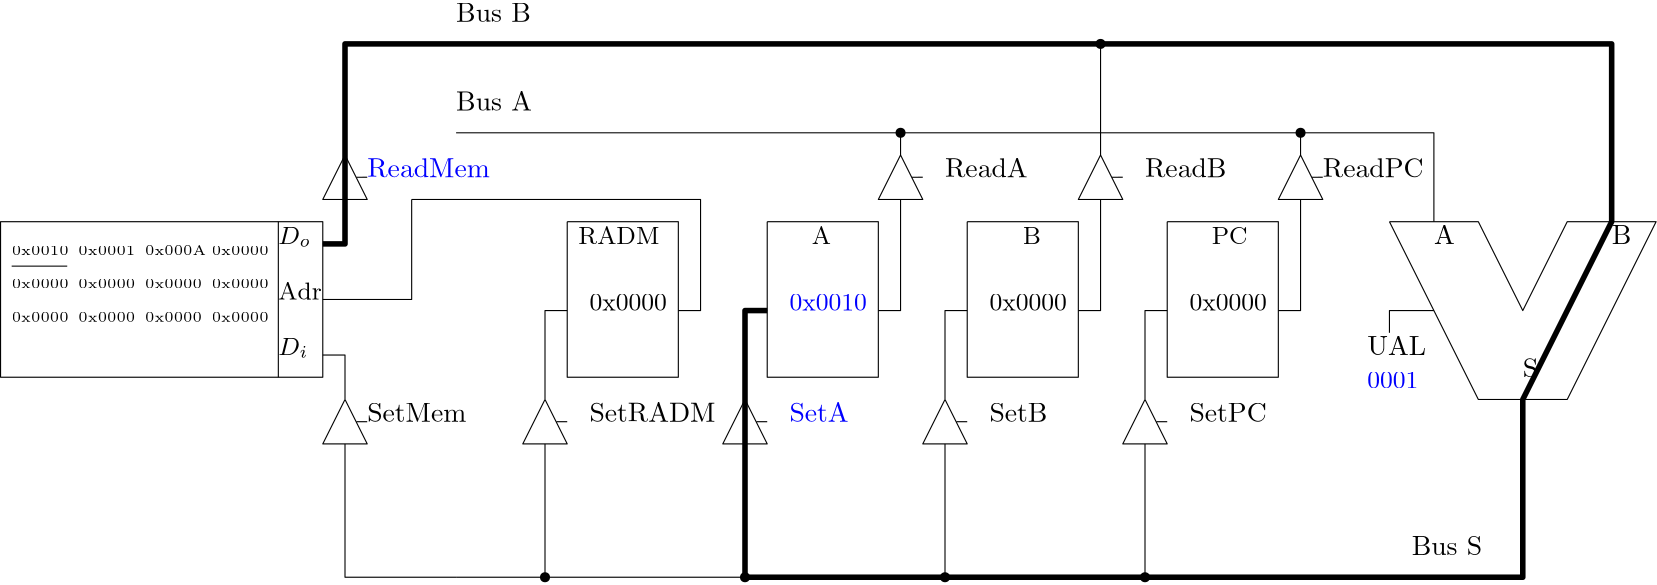<?xml version="1.0"?>
<!DOCTYPE ipe SYSTEM "ipe.dtd">
<ipe version="70107" creator="Ipe 7.1.8">
<info created="D:20150822125759" modified="D:20160901143827"/>
<ipestyle name="basic">
<symbol name="arrow/arc(spx)">
<path stroke="sym-stroke" fill="sym-stroke" pen="sym-pen">
0 0 m
-1 0.333 l
-1 -0.333 l
h
</path>
</symbol>
<symbol name="arrow/farc(spx)">
<path stroke="sym-stroke" fill="white" pen="sym-pen">
0 0 m
-1 0.333 l
-1 -0.333 l
h
</path>
</symbol>
<symbol name="arrow/ptarc(spx)">
<path stroke="sym-stroke" fill="sym-stroke" pen="sym-pen">
0 0 m
-1 0.333 l
-0.8 0 l
-1 -0.333 l
h
</path>
</symbol>
<symbol name="arrow/fptarc(spx)">
<path stroke="sym-stroke" fill="white" pen="sym-pen">
0 0 m
-1 0.333 l
-0.8 0 l
-1 -0.333 l
h
</path>
</symbol>
<symbol name="mark/circle(sx)" transformations="translations">
<path fill="sym-stroke">
0.6 0 0 0.6 0 0 e
0.4 0 0 0.4 0 0 e
</path>
</symbol>
<symbol name="mark/disk(sx)" transformations="translations">
<path fill="sym-stroke">
0.6 0 0 0.6 0 0 e
</path>
</symbol>
<symbol name="mark/fdisk(sfx)" transformations="translations">
<group>
<path fill="sym-fill">
0.5 0 0 0.5 0 0 e
</path>
<path fill="sym-stroke" fillrule="eofill">
0.6 0 0 0.6 0 0 e
0.4 0 0 0.4 0 0 e
</path>
</group>
</symbol>
<symbol name="mark/box(sx)" transformations="translations">
<path fill="sym-stroke" fillrule="eofill">
-0.6 -0.6 m
0.6 -0.6 l
0.6 0.6 l
-0.6 0.6 l
h
-0.4 -0.4 m
0.4 -0.4 l
0.4 0.4 l
-0.4 0.4 l
h
</path>
</symbol>
<symbol name="mark/square(sx)" transformations="translations">
<path fill="sym-stroke">
-0.6 -0.6 m
0.6 -0.6 l
0.6 0.6 l
-0.6 0.6 l
h
</path>
</symbol>
<symbol name="mark/fsquare(sfx)" transformations="translations">
<group>
<path fill="sym-fill">
-0.5 -0.5 m
0.5 -0.5 l
0.5 0.5 l
-0.5 0.5 l
h
</path>
<path fill="sym-stroke" fillrule="eofill">
-0.6 -0.6 m
0.6 -0.6 l
0.6 0.6 l
-0.6 0.6 l
h
-0.4 -0.4 m
0.4 -0.4 l
0.4 0.4 l
-0.4 0.4 l
h
</path>
</group>
</symbol>
<symbol name="mark/cross(sx)" transformations="translations">
<group>
<path fill="sym-stroke">
-0.43 -0.57 m
0.57 0.43 l
0.43 0.57 l
-0.57 -0.43 l
h
</path>
<path fill="sym-stroke">
-0.43 0.57 m
0.57 -0.43 l
0.43 -0.57 l
-0.57 0.43 l
h
</path>
</group>
</symbol>
<symbol name="arrow/fnormal(spx)">
<path stroke="sym-stroke" fill="white" pen="sym-pen">
0 0 m
-1 0.333 l
-1 -0.333 l
h
</path>
</symbol>
<symbol name="arrow/pointed(spx)">
<path stroke="sym-stroke" fill="sym-stroke" pen="sym-pen">
0 0 m
-1 0.333 l
-0.8 0 l
-1 -0.333 l
h
</path>
</symbol>
<symbol name="arrow/fpointed(spx)">
<path stroke="sym-stroke" fill="white" pen="sym-pen">
0 0 m
-1 0.333 l
-0.8 0 l
-1 -0.333 l
h
</path>
</symbol>
<symbol name="arrow/linear(spx)">
<path stroke="sym-stroke" pen="sym-pen">
-1 0.333 m
0 0 l
-1 -0.333 l
</path>
</symbol>
<symbol name="arrow/fdouble(spx)">
<path stroke="sym-stroke" fill="white" pen="sym-pen">
0 0 m
-1 0.333 l
-1 -0.333 l
h
-1 0 m
-2 0.333 l
-2 -0.333 l
h
</path>
</symbol>
<symbol name="arrow/double(spx)">
<path stroke="sym-stroke" fill="sym-stroke" pen="sym-pen">
0 0 m
-1 0.333 l
-1 -0.333 l
h
-1 0 m
-2 0.333 l
-2 -0.333 l
h
</path>
</symbol>
<pen name="heavier" value="0.8"/>
<pen name="fat" value="1.2"/>
<pen name="ultrafat" value="2"/>
<symbolsize name="large" value="5"/>
<symbolsize name="small" value="2"/>
<symbolsize name="tiny" value="1.1"/>
<arrowsize name="large" value="10"/>
<arrowsize name="small" value="5"/>
<arrowsize name="tiny" value="3"/>
<color name="red" value="1 0 0"/>
<color name="green" value="0 1 0"/>
<color name="blue" value="0 0 1"/>
<color name="yellow" value="1 1 0"/>
<color name="orange" value="1 0.647 0"/>
<color name="gold" value="1 0.843 0"/>
<color name="purple" value="0.627 0.125 0.941"/>
<color name="gray" value="0.745"/>
<color name="brown" value="0.647 0.165 0.165"/>
<color name="navy" value="0 0 0.502"/>
<color name="pink" value="1 0.753 0.796"/>
<color name="seagreen" value="0.18 0.545 0.341"/>
<color name="turquoise" value="0.251 0.878 0.816"/>
<color name="violet" value="0.933 0.51 0.933"/>
<color name="darkblue" value="0 0 0.545"/>
<color name="darkcyan" value="0 0.545 0.545"/>
<color name="darkgray" value="0.663"/>
<color name="darkgreen" value="0 0.392 0"/>
<color name="darkmagenta" value="0.545 0 0.545"/>
<color name="darkorange" value="1 0.549 0"/>
<color name="darkred" value="0.545 0 0"/>
<color name="lightblue" value="0.678 0.847 0.902"/>
<color name="lightcyan" value="0.878 1 1"/>
<color name="lightgray" value="0.827"/>
<color name="lightgreen" value="0.565 0.933 0.565"/>
<color name="lightyellow" value="1 1 0.878"/>
<dashstyle name="dashed" value="[4] 0"/>
<dashstyle name="dotted" value="[1 3] 0"/>
<dashstyle name="dash dotted" value="[4 2 1 2] 0"/>
<dashstyle name="dash dot dotted" value="[4 2 1 2 1 2] 0"/>
<textsize name="large" value="\large"/>
<textsize name="small" value="\small"/>
<textsize name="tiny" value="\tiny"/>
<textsize name="Large" value="\Large"/>
<textsize name="LARGE" value="\LARGE"/>
<textsize name="huge" value="\huge"/>
<textsize name="Huge" value="\Huge"/>
<textsize name="footnote" value="\footnotesize"/>
<textstyle name="center" begin="\begin{center}" end="\end{center}"/>
<textstyle name="itemize" begin="\begin{itemize}" end="\end{itemize}"/>
<textstyle name="item" begin="\begin{itemize}\item{}" end="\end{itemize}"/>
<gridsize name="4 pts" value="4"/>
<gridsize name="8 pts (~3 mm)" value="8"/>
<gridsize name="16 pts (~6 mm)" value="16"/>
<gridsize name="32 pts (~12 mm)" value="32"/>
<gridsize name="10 pts (~3.5 mm)" value="10"/>
<gridsize name="20 pts (~7 mm)" value="20"/>
<gridsize name="14 pts (~5 mm)" value="14"/>
<gridsize name="28 pts (~10 mm)" value="28"/>
<gridsize name="56 pts (~20 mm)" value="56"/>
<anglesize name="90 deg" value="90"/>
<anglesize name="60 deg" value="60"/>
<anglesize name="45 deg" value="45"/>
<anglesize name="30 deg" value="30"/>
<anglesize name="22.5 deg" value="22.5"/>
<tiling name="falling" angle="-60" step="4" width="1"/>
<tiling name="rising" angle="30" step="4" width="1"/>
</ipestyle>
<page>
<layer name="alpha"/>
<view layers="alpha" active="alpha"/>
<path layer="alpha" matrix="1 0 0 1 84 0" stroke="black">
416 704 m
448 704 l
464 672 l
480 704 l
512 704 l
480 640 l
448 640 l
416 704 l
</path>
<path matrix="1 0 0 1 84 0" stroke="black">
336 704 m
376 704 l
376 648 l
336 648 l
336 704 l
</path>
<path matrix="1 0 0 1 12 0" stroke="black">
336 704 m
376 704 l
376 648 l
336 648 l
336 704 l
</path>
<path matrix="1 0 0 1 -60 0" stroke="black">
336 704 m
376 704 l
376 648 l
336 648 l
336 704 l
</path>
<path matrix="1 0 0 1 -132 0" stroke="black">
336 704 m
376 704 l
376 648 l
336 648 l
336 704 l
</path>
<path matrix="1 0 0 1 84 0" stroke="black">
312 728 m
304 712 l
320 712 l
312 728 l
</path>
<path matrix="1 0 0 1 84 0" stroke="black">
320 720 m
316.101 719.993 l
</path>
<path matrix="1 0 0 1 156 0" stroke="black">
312 728 m
304 712 l
320 712 l
312 728 l
</path>
<path matrix="1 0 0 1 156 0" stroke="black">
320 720 m
316.101 719.993 l
</path>
<path matrix="1 0 0 1 12 0" stroke="black">
312 728 m
304 712 l
320 712 l
312 728 l
</path>
<path matrix="1 0 0 1 12 0" stroke="black">
320 720 m
316.101 719.993 l
</path>
<path matrix="1 0 0 1 -116 -88" stroke="black">
312 728 m
304 712 l
320 712 l
312 728 l
</path>
<path matrix="1 0 0 1 -116 -88" stroke="black">
320 720 m
316.101 719.993 l
</path>
<path matrix="1 0 0 1 -44 -88" stroke="black">
312 728 m
304 712 l
320 712 l
312 728 l
</path>
<path matrix="1 0 0 1 -44 -88" stroke="black">
320 720 m
316.101 719.993 l
</path>
<path matrix="1 0 0 1 28 -88" stroke="black">
312 728 m
304 712 l
320 712 l
312 728 l
</path>
<path matrix="1 0 0 1 28 -88" stroke="black">
320 720 m
316.101 719.993 l
</path>
<path matrix="1 0 0 1 100 -88" stroke="black">
312 728 m
304 712 l
320 712 l
312 728 l
</path>
<path matrix="1 0 0 1 100 -88" stroke="black">
320 720 m
316.101 719.993 l
</path>
<path stroke="black">
116 704 m
116 648 l
0 648 l
0 704 l
h
</path>
<path matrix="1 0 0 1 84 0" stroke="black">
384 728 m
384 736 l
</path>
<path matrix="1 0 0 1 84 0" stroke="black">
240 728 m
240 736 l
</path>
<path matrix="1 0 0 1 84 0" stroke="black">
312 728 m
312 768 l
</path>
<path matrix="1 0 0 1 36 0" stroke="black">
96 768 m
544 768 l
544 704 l
</path>
<path matrix="1 0 0 1 84 0" stroke="black">
432 704 m
432 736 l
80 736 l
</path>
<use matrix="1 0 0 1 84 0" name="mark/disk(sx)" pos="240 736" size="normal" stroke="black"/>
<use matrix="1 0 0 1 84 0" name="mark/disk(sx)" pos="384 736" size="normal" stroke="black"/>
<use matrix="1 0 0 1 84 0" name="mark/disk(sx)" pos="312 768" size="normal" stroke="black"/>
<path matrix="1 0 0 1 84 0" stroke="black">
464 640 m
464 576 l
80 576 l
</path>
<path matrix="1 0 0 1 84 0" stroke="black">
184 624 m
184 576 l
</path>
<path matrix="1 0 0 1 84 0" stroke="black">
256 624 m
256 576 l
</path>
<path matrix="1 0 0 1 84 0" stroke="black">
328 624 m
328 576 l
</path>
<path matrix="1 0 0 1 84 0" stroke="black">
328 640 m
328 672 l
336 672 l
</path>
<path matrix="1 0 0 1 84 0" stroke="black">
376 672 m
384 672 l
384 712 l
</path>
<path matrix="1 0 0 1 84 0" stroke="black">
304 672 m
312 672 l
312 712 l
</path>
<path matrix="1 0 0 1 84 0" stroke="black">
232 672 m
240 672 l
240 712 l
</path>
<path matrix="1 0 0 1 36 0" stroke="black">
208 672 m
216 672 l
216 712 l
112 712 l
</path>
<path matrix="1 0 0 1 84 0" stroke="black">
112 640 m
112 672 l
120 672 l
</path>
<path matrix="1 0 0 1 84 0" stroke="black">
112 624 m
112 576 l
</path>
<path matrix="1 0 0 1 -188 -88" stroke="black">
312 728 m
304 712 l
320 712 l
312 728 l
</path>
<path matrix="1 0 0 1 -188 -88" stroke="black">
320 720 m
316.101 719.993 l
</path>
<path matrix="1 0 0 1 -188 0" stroke="black">
312 728 m
304 712 l
320 712 l
312 728 l
</path>
<path matrix="1 0 0 1 -188 0" stroke="black">
320 720 m
316.101 719.993 l
</path>
<path matrix="1 0 0 1 52 0" stroke="black">
72 640 m
72 656 l
64 656 l
</path>
<path matrix="1 0 0 1 52 0" stroke="black">
64 696 m
72 696 l
72 712 l
</path>
<path matrix="1 0 0 1 52 0" stroke="black">
72 728 m
72 768 l
80 768 l
</path>
<use matrix="1 0 0 1 84 0" name="mark/disk(sx)" pos="256 576" size="normal" stroke="black"/>
<use matrix="1 0 0 1 84 0" name="mark/disk(sx)" pos="328 576" size="normal" stroke="black"/>
<use matrix="1 0 0 1 84 0" name="mark/disk(sx)" pos="184 576" size="normal" stroke="black"/>
<use matrix="1 0 0 1 84 0" name="mark/disk(sx)" pos="112 576" size="normal" stroke="black"/>
<path matrix="1 0 0 1 36 0" stroke="black">
128 576 m
88 576 l
88 624 l
</path>
<text matrix="1 0 0 1 52 0" transformations="translations" pos="80 632" stroke="black" type="label" width="35.7" height="6.808" depth="0" valign="baseline">SetMem</text>
<text matrix="1 0 0 1 84 0" transformations="translations" pos="128 632" stroke="black" type="label" width="45.385" height="6.808" depth="0" valign="baseline">SetRADM</text>
<text matrix="1 0 0 1 84 0" transformations="translations" pos="200 632" stroke="blue" type="label" width="21.309" height="6.808" depth="0" valign="baseline">SetA</text>
<text matrix="1 0 0 1 84 0" transformations="translations" pos="272 632" stroke="black" type="label" width="20.894" height="6.808" depth="0" valign="baseline">SetB</text>
<text matrix="1 0 0 1 84 0" transformations="translations" pos="344 632" stroke="black" type="label" width="27.812" height="6.808" depth="0" valign="baseline">SetPC</text>
<text matrix="1 0 0 1 84 0" transformations="translations" pos="256 720" stroke="black" type="label" width="29.75" height="6.918" depth="0" valign="baseline">ReadA</text>
<text matrix="1 0 0 1 84 0" transformations="translations" pos="328 720" stroke="black" type="label" width="29.334" height="6.918" depth="0" valign="baseline">ReadB</text>
<text matrix="1 0 0 1 84 0" transformations="translations" pos="392 720" stroke="black" type="label" width="36.253" height="6.918" depth="0" valign="baseline">ReadPC</text>
<text matrix="1 0 0 1 84 0" transformations="translations" pos="432 696" stroke="black" type="label" width="7.472" height="6.808" depth="0" valign="baseline">A</text>
<text matrix="1 0 0 1 84 0" transformations="translations" pos="496 696" stroke="black" type="label" width="7.057" height="6.808" depth="0" valign="baseline">B</text>
<text matrix="1 0 0 1 84 0" transformations="translations" pos="464 648" stroke="black" type="label" width="5.535" height="6.808" depth="0" valign="baseline">S</text>
<text matrix="1 0 0 1 -36 -16" transformations="translations" pos="528 672" stroke="black" type="label" width="21.171" height="6.808" depth="0" valign="baseline">UAL</text>
<path matrix="1 0 0 1 84 0" stroke="black">
432 672 m
416 672 l
416 664 l
</path>
<text matrix="1 0 0 1 36 0" transformations="translations" pos="64 696" stroke="black" type="label" width="11.758" height="6.133" depth="0.99" valign="baseline" size="small">$D_o$</text>
<text matrix="1 0 0 1 36 0" transformations="translations" pos="64 656" stroke="black" type="label" width="10.761" height="6.133" depth="0.99" valign="baseline" size="small">$D_i$</text>
<text matrix="1 0 0 1 36 -4" transformations="translations" pos="64 680" stroke="black" type="label" width="15.634" height="6.227" depth="0" valign="baseline" size="small">Adr</text>
<path matrix="1 0 0 1 36 0" stroke="black">
112 712 m
112 676 l
80 676 l
</path>
<text matrix="1 0 0 1 52 0" transformations="translations" pos="112 776" stroke="black" type="label" width="26.899" height="6.808" depth="0" valign="baseline">Bus B</text>
<text matrix="1 0 0 1 36 0" transformations="translations" pos="128 744" stroke="black" type="label" width="27.314" height="6.808" depth="0" valign="baseline">Bus A</text>
<text matrix="1 0 0 1 36 0" transformations="translations" pos="472 584" stroke="black" type="label" width="25.377" height="6.808" depth="0" valign="baseline">Bus S</text>
<text matrix="1 0 0 1 32 0" transformations="translations" pos="176 696" stroke="black" type="label" width="29.178" height="6.127" depth="0" valign="baseline" size="small">RADM</text>
<text matrix="1 0 0 1 36 0" transformations="translations" pos="256 696" stroke="black" type="label" width="6.91" height="6.127" depth="0" valign="baseline" size="small">A</text>
<text matrix="1 0 0 1 36 0" transformations="translations" pos="332 696" stroke="black" type="label" width="6.527" height="6.127" depth="0" valign="baseline" size="small">B</text>
<text matrix="1 0 0 1 36 0" transformations="translations" pos="400 696" stroke="black" type="label" width="12.926" height="6.127" depth="0" valign="baseline" size="small">PC</text>
<path matrix="1 0 0 1 36 0" stroke="black">
232 640 m
232 672 l
240 672 l
</path>
<path matrix="1 0 0 1 36 0" stroke="black">
304 640 m
304 672 l
312 672 l
</path>
<text matrix="1 0 0 1 32 -4" transformations="translations" pos="180 676" stroke="black" type="label" width="27.902" height="5.778" depth="0" valign="baseline" size="small">0x0000</text>
<text matrix="1 0 0 1 104 -4" transformations="translations" pos="180 676" stroke="blue" type="label" width="27.902" height="5.778" depth="0" valign="baseline" size="small">0x0010</text>
<text matrix="1 0 0 1 176 -4" transformations="translations" pos="180 676" stroke="black" type="label" width="27.902" height="5.778" depth="0" valign="baseline" size="small">0x0000</text>
<text matrix="1 0 0 1 248 -4" transformations="translations" pos="180 676" stroke="black" type="label" width="27.902" height="5.778" depth="0" valign="baseline" size="small">0x0000</text>
<text matrix="1 0 0 1 52 88" transformations="translations" pos="80 632" stroke="blue" type="label" width="44.14" height="6.918" depth="0" valign="baseline">ReadMem</text>
<text matrix="1 0 0 1 -16 -4" transformations="translations" pos="20 696" stroke="black" type="label" width="20.514" height="3.21" depth="0" valign="baseline" size="tiny">0x0010</text>
<text matrix="1 0 0 1 8 -4" transformations="translations" pos="20 696" stroke="black" type="label" width="20.514" height="3.21" depth="0" valign="baseline" size="tiny">0x0001</text>
<text matrix="1 0 0 1 32 -4" transformations="translations" pos="20 696" stroke="black" type="label" width="22.008" height="3.386" depth="0" valign="baseline" size="tiny">0x000A</text>
<text matrix="1 0 0 1 56 -4" transformations="translations" pos="20 696" stroke="black" type="label" width="20.514" height="3.21" depth="0" valign="baseline" size="tiny">0x0000</text>
<path matrix="1 0 0 1 4 0" stroke="black">
96 704 m
96 648 l
</path>
<text matrix="1 0 0 1 -16 -16" transformations="translations" pos="20 696" stroke="black" type="label" width="20.514" height="3.21" depth="0" valign="baseline" size="tiny">0x0000</text>
<text matrix="1 0 0 1 8 -16" transformations="translations" pos="20 696" stroke="black" type="label" width="20.514" height="3.21" depth="0" valign="baseline" size="tiny">0x0000</text>
<text matrix="1 0 0 1 32 -16" transformations="translations" pos="20 696" stroke="black" type="label" width="20.514" height="3.21" depth="0" valign="baseline" size="tiny">0x0000</text>
<text matrix="1 0 0 1 56 -16" transformations="translations" pos="20 696" stroke="black" type="label" width="20.514" height="3.21" depth="0" valign="baseline" size="tiny">0x0000</text>
<text matrix="1 0 0 1 -16 -28" transformations="translations" pos="20 696" stroke="black" type="label" width="20.514" height="3.21" depth="0" valign="baseline" size="tiny">0x0000</text>
<text matrix="1 0 0 1 8 -28" transformations="translations" pos="20 696" stroke="black" type="label" width="20.514" height="3.21" depth="0" valign="baseline" size="tiny">0x0000</text>
<text matrix="1 0 0 1 32 -28" transformations="translations" pos="20 696" stroke="black" type="label" width="20.514" height="3.21" depth="0" valign="baseline" size="tiny">0x0000</text>
<text matrix="1 0 0 1 56 -28" transformations="translations" pos="20 696" stroke="black" type="label" width="20.514" height="3.21" depth="0" valign="baseline" size="tiny">0x0000</text>
<path stroke="black">
4 688 m
24 688 l
</path>
<text matrix="1 0 0 1 312 -32" transformations="translations" pos="180 676" stroke="blue" type="label" width="18.431" height="5.778" depth="0" valign="baseline" size="small">0001</text>
<path stroke="black" pen="ultrafat">
116 696 m
124 696 l
124 768 l
580 768 l
580 704 l
548 640 l
548 576 l
268 576 l
268 672 l
276 672 l
</path>
</page>
</ipe>
